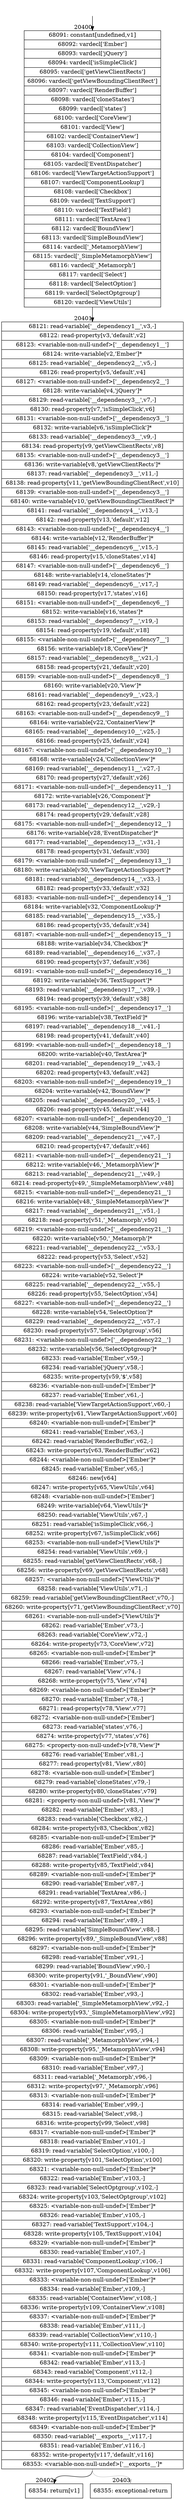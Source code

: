 digraph {
rankdir="TD"
BB_entry1780[shape=none,label=""];
BB_entry1780 -> BB20400 [tailport=s, headport=n, headlabel="    20400"]
BB20400 [shape=record label="{68091: constant[undefined,v1]|68092: vardecl['Ember']|68093: vardecl['jQuery']|68094: vardecl['isSimpleClick']|68095: vardecl['getViewClientRects']|68096: vardecl['getViewBoundingClientRect']|68097: vardecl['RenderBuffer']|68098: vardecl['cloneStates']|68099: vardecl['states']|68100: vardecl['CoreView']|68101: vardecl['View']|68102: vardecl['ContainerView']|68103: vardecl['CollectionView']|68104: vardecl['Component']|68105: vardecl['EventDispatcher']|68106: vardecl['ViewTargetActionSupport']|68107: vardecl['ComponentLookup']|68108: vardecl['Checkbox']|68109: vardecl['TextSupport']|68110: vardecl['TextField']|68111: vardecl['TextArea']|68112: vardecl['BoundView']|68113: vardecl['SimpleBoundView']|68114: vardecl['_MetamorphView']|68115: vardecl['_SimpleMetamorphView']|68116: vardecl['_Metamorph']|68117: vardecl['Select']|68118: vardecl['SelectOption']|68119: vardecl['SelectOptgroup']|68120: vardecl['ViewUtils']}" ] 
BB20400 -> BB20401 [tailport=s, headport=n, headlabel="      20401"]
BB20401 [shape=record label="{68121: read-variable['__dependency1__',v3,-]|68122: read-property[v3,'default',v2]|68123: \<variable-non-null-undef\>['__dependency1__']|68124: write-variable[v2,'Ember']*|68125: read-variable['__dependency2__',v5,-]|68126: read-property[v5,'default',v4]|68127: \<variable-non-null-undef\>['__dependency2__']|68128: write-variable[v4,'jQuery']*|68129: read-variable['__dependency3__',v7,-]|68130: read-property[v7,'isSimpleClick',v6]|68131: \<variable-non-null-undef\>['__dependency3__']|68132: write-variable[v6,'isSimpleClick']*|68133: read-variable['__dependency3__',v9,-]|68134: read-property[v9,'getViewClientRects',v8]|68135: \<variable-non-null-undef\>['__dependency3__']|68136: write-variable[v8,'getViewClientRects']*|68137: read-variable['__dependency3__',v11,-]|68138: read-property[v11,'getViewBoundingClientRect',v10]|68139: \<variable-non-null-undef\>['__dependency3__']|68140: write-variable[v10,'getViewBoundingClientRect']*|68141: read-variable['__dependency4__',v13,-]|68142: read-property[v13,'default',v12]|68143: \<variable-non-null-undef\>['__dependency4__']|68144: write-variable[v12,'RenderBuffer']*|68145: read-variable['__dependency6__',v15,-]|68146: read-property[v15,'cloneStates',v14]|68147: \<variable-non-null-undef\>['__dependency6__']|68148: write-variable[v14,'cloneStates']*|68149: read-variable['__dependency6__',v17,-]|68150: read-property[v17,'states',v16]|68151: \<variable-non-null-undef\>['__dependency6__']|68152: write-variable[v16,'states']*|68153: read-variable['__dependency7__',v19,-]|68154: read-property[v19,'default',v18]|68155: \<variable-non-null-undef\>['__dependency7__']|68156: write-variable[v18,'CoreView']*|68157: read-variable['__dependency8__',v21,-]|68158: read-property[v21,'default',v20]|68159: \<variable-non-null-undef\>['__dependency8__']|68160: write-variable[v20,'View']*|68161: read-variable['__dependency9__',v23,-]|68162: read-property[v23,'default',v22]|68163: \<variable-non-null-undef\>['__dependency9__']|68164: write-variable[v22,'ContainerView']*|68165: read-variable['__dependency10__',v25,-]|68166: read-property[v25,'default',v24]|68167: \<variable-non-null-undef\>['__dependency10__']|68168: write-variable[v24,'CollectionView']*|68169: read-variable['__dependency11__',v27,-]|68170: read-property[v27,'default',v26]|68171: \<variable-non-null-undef\>['__dependency11__']|68172: write-variable[v26,'Component']*|68173: read-variable['__dependency12__',v29,-]|68174: read-property[v29,'default',v28]|68175: \<variable-non-null-undef\>['__dependency12__']|68176: write-variable[v28,'EventDispatcher']*|68177: read-variable['__dependency13__',v31,-]|68178: read-property[v31,'default',v30]|68179: \<variable-non-null-undef\>['__dependency13__']|68180: write-variable[v30,'ViewTargetActionSupport']*|68181: read-variable['__dependency14__',v33,-]|68182: read-property[v33,'default',v32]|68183: \<variable-non-null-undef\>['__dependency14__']|68184: write-variable[v32,'ComponentLookup']*|68185: read-variable['__dependency15__',v35,-]|68186: read-property[v35,'default',v34]|68187: \<variable-non-null-undef\>['__dependency15__']|68188: write-variable[v34,'Checkbox']*|68189: read-variable['__dependency16__',v37,-]|68190: read-property[v37,'default',v36]|68191: \<variable-non-null-undef\>['__dependency16__']|68192: write-variable[v36,'TextSupport']*|68193: read-variable['__dependency17__',v39,-]|68194: read-property[v39,'default',v38]|68195: \<variable-non-null-undef\>['__dependency17__']|68196: write-variable[v38,'TextField']*|68197: read-variable['__dependency18__',v41,-]|68198: read-property[v41,'default',v40]|68199: \<variable-non-null-undef\>['__dependency18__']|68200: write-variable[v40,'TextArea']*|68201: read-variable['__dependency19__',v43,-]|68202: read-property[v43,'default',v42]|68203: \<variable-non-null-undef\>['__dependency19__']|68204: write-variable[v42,'BoundView']*|68205: read-variable['__dependency20__',v45,-]|68206: read-property[v45,'default',v44]|68207: \<variable-non-null-undef\>['__dependency20__']|68208: write-variable[v44,'SimpleBoundView']*|68209: read-variable['__dependency21__',v47,-]|68210: read-property[v47,'default',v46]|68211: \<variable-non-null-undef\>['__dependency21__']|68212: write-variable[v46,'_MetamorphView']*|68213: read-variable['__dependency21__',v49,-]|68214: read-property[v49,'_SimpleMetamorphView',v48]|68215: \<variable-non-null-undef\>['__dependency21__']|68216: write-variable[v48,'_SimpleMetamorphView']*|68217: read-variable['__dependency21__',v51,-]|68218: read-property[v51,'_Metamorph',v50]|68219: \<variable-non-null-undef\>['__dependency21__']|68220: write-variable[v50,'_Metamorph']*|68221: read-variable['__dependency22__',v53,-]|68222: read-property[v53,'Select',v52]|68223: \<variable-non-null-undef\>['__dependency22__']|68224: write-variable[v52,'Select']*|68225: read-variable['__dependency22__',v55,-]|68226: read-property[v55,'SelectOption',v54]|68227: \<variable-non-null-undef\>['__dependency22__']|68228: write-variable[v54,'SelectOption']*|68229: read-variable['__dependency22__',v57,-]|68230: read-property[v57,'SelectOptgroup',v56]|68231: \<variable-non-null-undef\>['__dependency22__']|68232: write-variable[v56,'SelectOptgroup']*|68233: read-variable['Ember',v59,-]|68234: read-variable['jQuery',v58,-]|68235: write-property[v59,'$',v58]|68236: \<variable-non-null-undef\>['Ember']*|68237: read-variable['Ember',v61,-]|68238: read-variable['ViewTargetActionSupport',v60,-]|68239: write-property[v61,'ViewTargetActionSupport',v60]|68240: \<variable-non-null-undef\>['Ember']*|68241: read-variable['Ember',v63,-]|68242: read-variable['RenderBuffer',v62,-]|68243: write-property[v63,'RenderBuffer',v62]|68244: \<variable-non-null-undef\>['Ember']*|68245: read-variable['Ember',v65,-]|68246: new[v64]|68247: write-property[v65,'ViewUtils',v64]|68248: \<variable-non-null-undef\>['Ember']|68249: write-variable[v64,'ViewUtils']*|68250: read-variable['ViewUtils',v67,-]|68251: read-variable['isSimpleClick',v66,-]|68252: write-property[v67,'isSimpleClick',v66]|68253: \<variable-non-null-undef\>['ViewUtils']*|68254: read-variable['ViewUtils',v69,-]|68255: read-variable['getViewClientRects',v68,-]|68256: write-property[v69,'getViewClientRects',v68]|68257: \<variable-non-null-undef\>['ViewUtils']*|68258: read-variable['ViewUtils',v71,-]|68259: read-variable['getViewBoundingClientRect',v70,-]|68260: write-property[v71,'getViewBoundingClientRect',v70]|68261: \<variable-non-null-undef\>['ViewUtils']*|68262: read-variable['Ember',v73,-]|68263: read-variable['CoreView',v72,-]|68264: write-property[v73,'CoreView',v72]|68265: \<variable-non-null-undef\>['Ember']*|68266: read-variable['Ember',v75,-]|68267: read-variable['View',v74,-]|68268: write-property[v75,'View',v74]|68269: \<variable-non-null-undef\>['Ember']*|68270: read-variable['Ember',v78,-]|68271: read-property[v78,'View',v77]|68272: \<variable-non-null-undef\>['Ember']|68273: read-variable['states',v76,-]|68274: write-property[v77,'states',v76]|68275: \<property-non-null-undef\>[v78,'View']*|68276: read-variable['Ember',v81,-]|68277: read-property[v81,'View',v80]|68278: \<variable-non-null-undef\>['Ember']|68279: read-variable['cloneStates',v79,-]|68280: write-property[v80,'cloneStates',v79]|68281: \<property-non-null-undef\>[v81,'View']*|68282: read-variable['Ember',v83,-]|68283: read-variable['Checkbox',v82,-]|68284: write-property[v83,'Checkbox',v82]|68285: \<variable-non-null-undef\>['Ember']*|68286: read-variable['Ember',v85,-]|68287: read-variable['TextField',v84,-]|68288: write-property[v85,'TextField',v84]|68289: \<variable-non-null-undef\>['Ember']*|68290: read-variable['Ember',v87,-]|68291: read-variable['TextArea',v86,-]|68292: write-property[v87,'TextArea',v86]|68293: \<variable-non-null-undef\>['Ember']*|68294: read-variable['Ember',v89,-]|68295: read-variable['SimpleBoundView',v88,-]|68296: write-property[v89,'_SimpleBoundView',v88]|68297: \<variable-non-null-undef\>['Ember']*|68298: read-variable['Ember',v91,-]|68299: read-variable['BoundView',v90,-]|68300: write-property[v91,'_BoundView',v90]|68301: \<variable-non-null-undef\>['Ember']*|68302: read-variable['Ember',v93,-]|68303: read-variable['_SimpleMetamorphView',v92,-]|68304: write-property[v93,'_SimpleMetamorphView',v92]|68305: \<variable-non-null-undef\>['Ember']*|68306: read-variable['Ember',v95,-]|68307: read-variable['_MetamorphView',v94,-]|68308: write-property[v95,'_MetamorphView',v94]|68309: \<variable-non-null-undef\>['Ember']*|68310: read-variable['Ember',v97,-]|68311: read-variable['_Metamorph',v96,-]|68312: write-property[v97,'_Metamorph',v96]|68313: \<variable-non-null-undef\>['Ember']*|68314: read-variable['Ember',v99,-]|68315: read-variable['Select',v98,-]|68316: write-property[v99,'Select',v98]|68317: \<variable-non-null-undef\>['Ember']*|68318: read-variable['Ember',v101,-]|68319: read-variable['SelectOption',v100,-]|68320: write-property[v101,'SelectOption',v100]|68321: \<variable-non-null-undef\>['Ember']*|68322: read-variable['Ember',v103,-]|68323: read-variable['SelectOptgroup',v102,-]|68324: write-property[v103,'SelectOptgroup',v102]|68325: \<variable-non-null-undef\>['Ember']*|68326: read-variable['Ember',v105,-]|68327: read-variable['TextSupport',v104,-]|68328: write-property[v105,'TextSupport',v104]|68329: \<variable-non-null-undef\>['Ember']*|68330: read-variable['Ember',v107,-]|68331: read-variable['ComponentLookup',v106,-]|68332: write-property[v107,'ComponentLookup',v106]|68333: \<variable-non-null-undef\>['Ember']*|68334: read-variable['Ember',v109,-]|68335: read-variable['ContainerView',v108,-]|68336: write-property[v109,'ContainerView',v108]|68337: \<variable-non-null-undef\>['Ember']*|68338: read-variable['Ember',v111,-]|68339: read-variable['CollectionView',v110,-]|68340: write-property[v111,'CollectionView',v110]|68341: \<variable-non-null-undef\>['Ember']*|68342: read-variable['Ember',v113,-]|68343: read-variable['Component',v112,-]|68344: write-property[v113,'Component',v112]|68345: \<variable-non-null-undef\>['Ember']*|68346: read-variable['Ember',v115,-]|68347: read-variable['EventDispatcher',v114,-]|68348: write-property[v115,'EventDispatcher',v114]|68349: \<variable-non-null-undef\>['Ember']*|68350: read-variable['__exports__',v117,-]|68351: read-variable['Ember',v116,-]|68352: write-property[v117,'default',v116]|68353: \<variable-non-null-undef\>['__exports__']*}" ] 
BB20401 -> BB20402 [tailport=s, headport=n, headlabel="      20402"]
BB20401 -> BB20403 [tailport=s, headport=n, color=gray, headlabel="      20403"]
BB20402 [shape=record label="{68354: return[v1]}" ] 
BB20403 [shape=record label="{68355: exceptional-return}" ] 
//#$~ 38331
}
